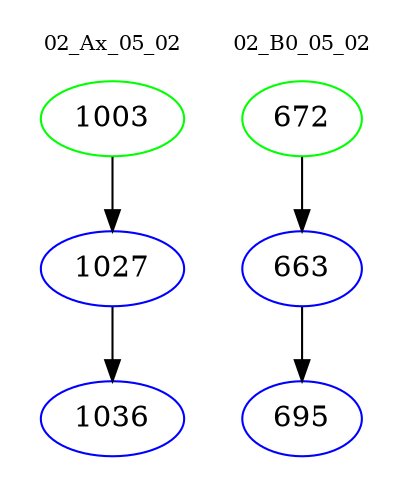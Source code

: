digraph{
subgraph cluster_0 {
color = white
label = "02_Ax_05_02";
fontsize=10;
T0_1003 [label="1003", color="green"]
T0_1003 -> T0_1027 [color="black"]
T0_1027 [label="1027", color="blue"]
T0_1027 -> T0_1036 [color="black"]
T0_1036 [label="1036", color="blue"]
}
subgraph cluster_1 {
color = white
label = "02_B0_05_02";
fontsize=10;
T1_672 [label="672", color="green"]
T1_672 -> T1_663 [color="black"]
T1_663 [label="663", color="blue"]
T1_663 -> T1_695 [color="black"]
T1_695 [label="695", color="blue"]
}
}
